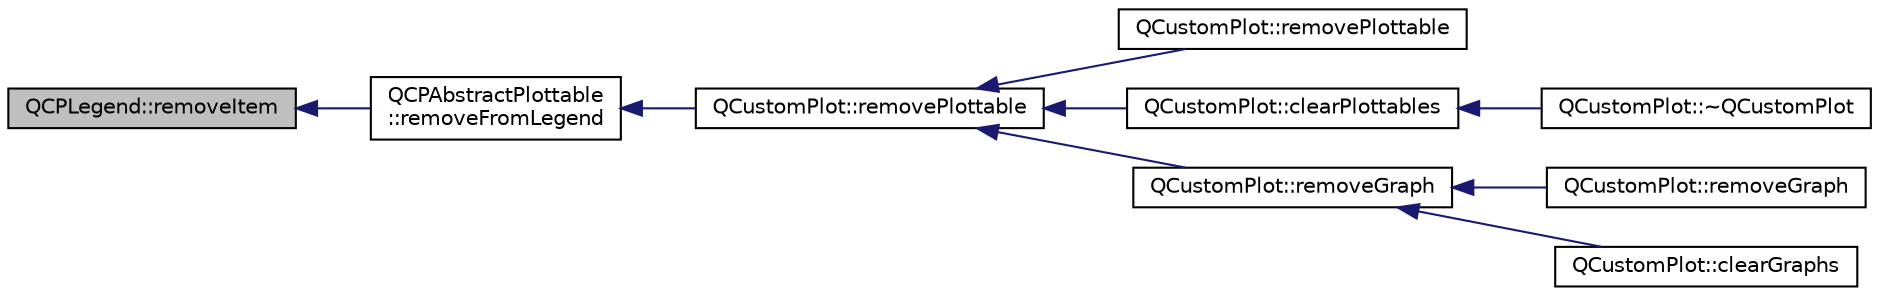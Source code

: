 digraph "QCPLegend::removeItem"
{
  edge [fontname="Helvetica",fontsize="10",labelfontname="Helvetica",labelfontsize="10"];
  node [fontname="Helvetica",fontsize="10",shape=record];
  rankdir="LR";
  Node76 [label="QCPLegend::removeItem",height=0.2,width=0.4,color="black", fillcolor="grey75", style="filled", fontcolor="black"];
  Node76 -> Node77 [dir="back",color="midnightblue",fontsize="10",style="solid",fontname="Helvetica"];
  Node77 [label="QCPAbstractPlottable\l::removeFromLegend",height=0.2,width=0.4,color="black", fillcolor="white", style="filled",URL="$d4/d89/class_q_c_p_abstract_plottable.html#ac95fb2604d9106d0852ad9ceb326fe8c"];
  Node77 -> Node78 [dir="back",color="midnightblue",fontsize="10",style="solid",fontname="Helvetica"];
  Node78 [label="QCustomPlot::removePlottable",height=0.2,width=0.4,color="black", fillcolor="white", style="filled",URL="$dd/d9b/class_q_custom_plot.html#af3dafd56884208474f311d6226513ab2"];
  Node78 -> Node79 [dir="back",color="midnightblue",fontsize="10",style="solid",fontname="Helvetica"];
  Node79 [label="QCustomPlot::removePlottable",height=0.2,width=0.4,color="black", fillcolor="white", style="filled",URL="$dd/d9b/class_q_custom_plot.html#afc210e0021480f8119bccf37839dbcc8"];
  Node78 -> Node80 [dir="back",color="midnightblue",fontsize="10",style="solid",fontname="Helvetica"];
  Node80 [label="QCustomPlot::clearPlottables",height=0.2,width=0.4,color="black", fillcolor="white", style="filled",URL="$dd/d9b/class_q_custom_plot.html#a9a409bb3201878adb7ffba1c89c4e004"];
  Node80 -> Node81 [dir="back",color="midnightblue",fontsize="10",style="solid",fontname="Helvetica"];
  Node81 [label="QCustomPlot::~QCustomPlot",height=0.2,width=0.4,color="black", fillcolor="white", style="filled",URL="$dd/d9b/class_q_custom_plot.html#a75d9b6f599dcae706e45efd425c5499e"];
  Node78 -> Node82 [dir="back",color="midnightblue",fontsize="10",style="solid",fontname="Helvetica"];
  Node82 [label="QCustomPlot::removeGraph",height=0.2,width=0.4,color="black", fillcolor="white", style="filled",URL="$dd/d9b/class_q_custom_plot.html#a903561be895fb6528a770d66ac5e6713"];
  Node82 -> Node83 [dir="back",color="midnightblue",fontsize="10",style="solid",fontname="Helvetica"];
  Node83 [label="QCustomPlot::removeGraph",height=0.2,width=0.4,color="black", fillcolor="white", style="filled",URL="$dd/d9b/class_q_custom_plot.html#a9554b3d2d5b10c0f884bd4010b6c192c"];
  Node82 -> Node84 [dir="back",color="midnightblue",fontsize="10",style="solid",fontname="Helvetica"];
  Node84 [label="QCustomPlot::clearGraphs",height=0.2,width=0.4,color="black", fillcolor="white", style="filled",URL="$dd/d9b/class_q_custom_plot.html#ab0f3abff2d2f7df3668b5836f39207fa"];
}
